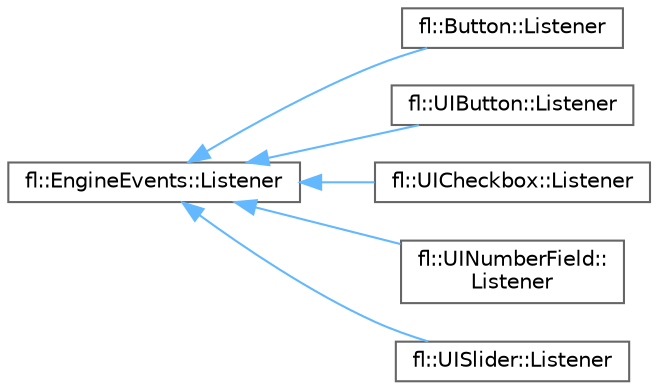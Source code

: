 digraph "Graphical Class Hierarchy"
{
 // INTERACTIVE_SVG=YES
 // LATEX_PDF_SIZE
  bgcolor="transparent";
  edge [fontname=Helvetica,fontsize=10,labelfontname=Helvetica,labelfontsize=10];
  node [fontname=Helvetica,fontsize=10,shape=box,height=0.2,width=0.4];
  rankdir="LR";
  Node0 [id="Node000000",label="fl::EngineEvents::Listener",height=0.2,width=0.4,color="grey40", fillcolor="white", style="filled",URL="$db/da2/classfl_1_1_engine_events_1_1_listener.html",tooltip=" "];
  Node0 -> Node1 [id="edge128_Node000000_Node000001",dir="back",color="steelblue1",style="solid",tooltip=" "];
  Node1 [id="Node000001",label="fl::Button::Listener",height=0.2,width=0.4,color="grey40", fillcolor="white", style="filled",URL="$da/d31/structfl_1_1_button_1_1_listener.html",tooltip=" "];
  Node0 -> Node2 [id="edge129_Node000000_Node000002",dir="back",color="steelblue1",style="solid",tooltip=" "];
  Node2 [id="Node000002",label="fl::UIButton::Listener",height=0.2,width=0.4,color="grey40", fillcolor="white", style="filled",URL="$d2/d68/structfl_1_1_u_i_button_1_1_listener.html",tooltip=" "];
  Node0 -> Node3 [id="edge130_Node000000_Node000003",dir="back",color="steelblue1",style="solid",tooltip=" "];
  Node3 [id="Node000003",label="fl::UICheckbox::Listener",height=0.2,width=0.4,color="grey40", fillcolor="white", style="filled",URL="$de/d6f/structfl_1_1_u_i_checkbox_1_1_listener.html",tooltip=" "];
  Node0 -> Node4 [id="edge131_Node000000_Node000004",dir="back",color="steelblue1",style="solid",tooltip=" "];
  Node4 [id="Node000004",label="fl::UINumberField::\lListener",height=0.2,width=0.4,color="grey40", fillcolor="white", style="filled",URL="$d0/d0d/structfl_1_1_u_i_number_field_1_1_listener.html",tooltip=" "];
  Node0 -> Node5 [id="edge132_Node000000_Node000005",dir="back",color="steelblue1",style="solid",tooltip=" "];
  Node5 [id="Node000005",label="fl::UISlider::Listener",height=0.2,width=0.4,color="grey40", fillcolor="white", style="filled",URL="$da/df8/structfl_1_1_u_i_slider_1_1_listener.html",tooltip=" "];
}
